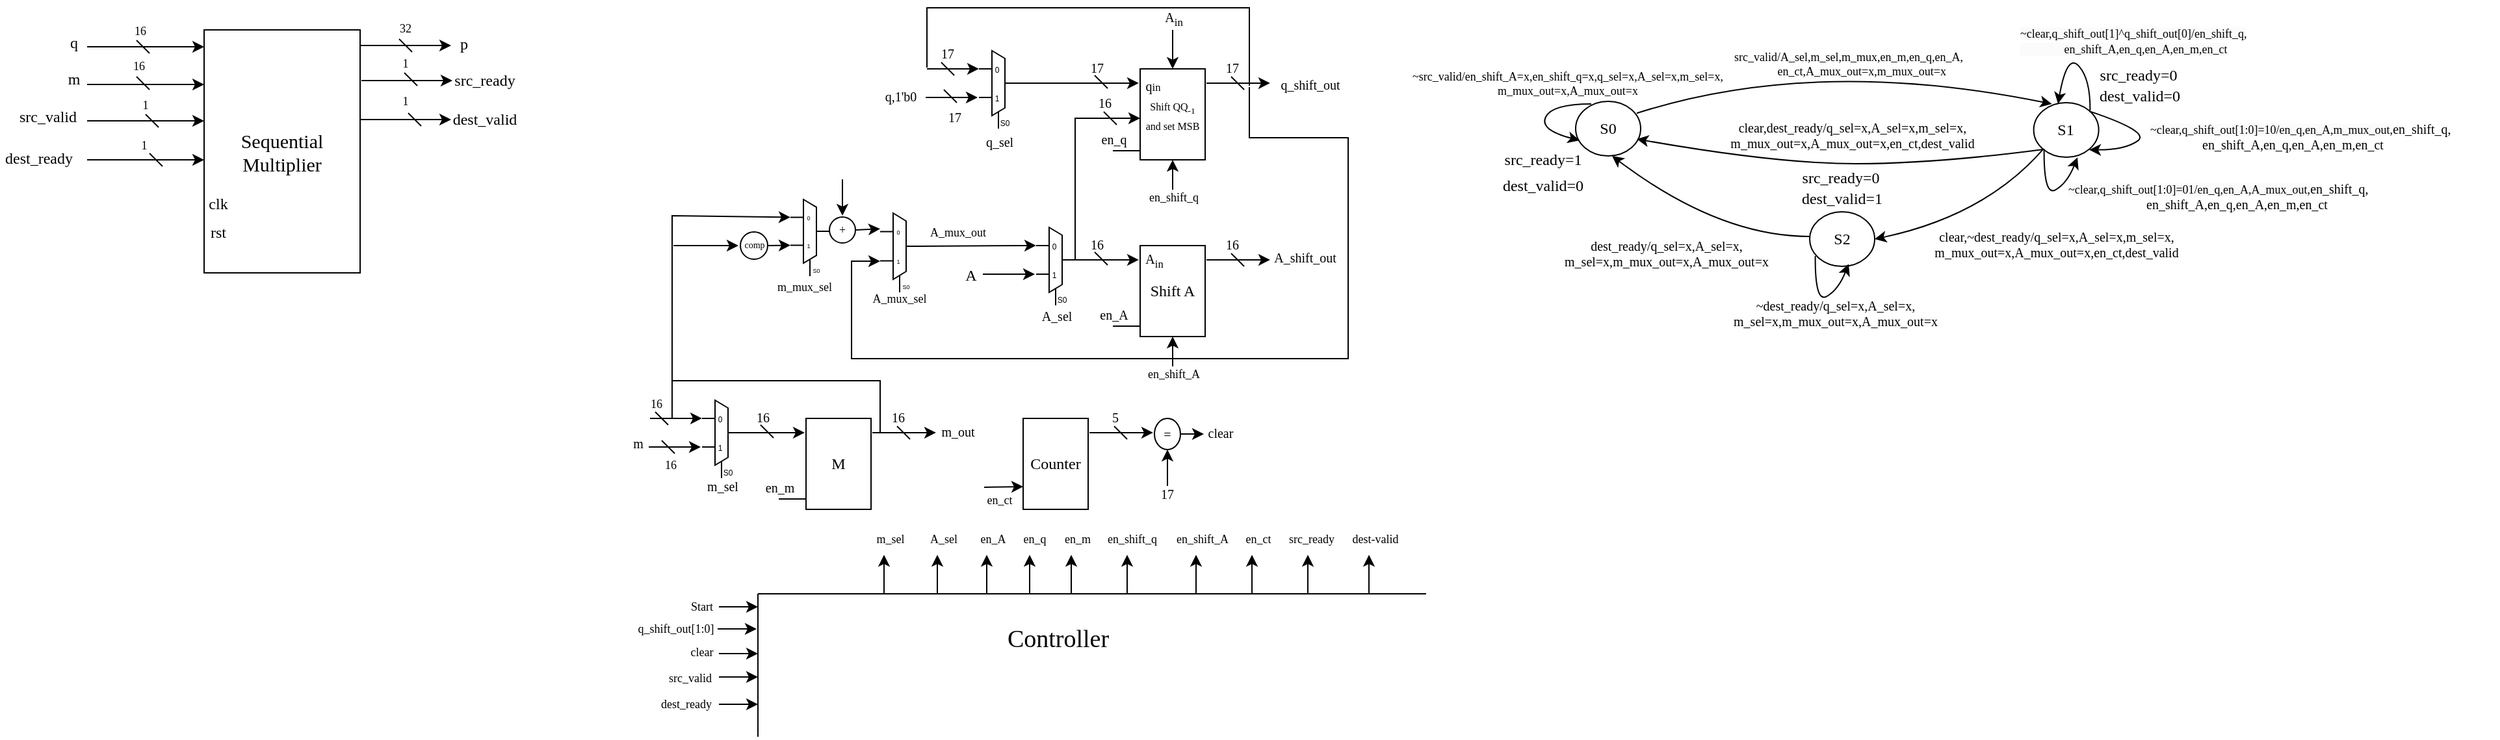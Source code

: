 <mxfile version="24.7.6">
  <diagram name="Page-1" id="SQ8MYEv4xP3c8ENyIp5a">
    <mxGraphModel dx="1730" dy="468" grid="1" gridSize="10" guides="1" tooltips="1" connect="1" arrows="1" fold="1" page="1" pageScale="1" pageWidth="850" pageHeight="1100" math="0" shadow="0">
      <root>
        <mxCell id="0" />
        <mxCell id="1" parent="0" />
        <mxCell id="ubY7LYZCqSwfbEKcv2Jp-1" value="&lt;font style=&quot;font-size: 8px;&quot;&gt;Shift QQ&lt;sub&gt;-1&lt;/sub&gt; and set MSB&lt;/font&gt;" style="rounded=0;whiteSpace=wrap;html=1;fontFamily=Times New Roman;" parent="1" vertex="1">
          <mxGeometry x="140" y="117" width="50" height="70" as="geometry" />
        </mxCell>
        <mxCell id="ubY7LYZCqSwfbEKcv2Jp-2" value="" style="endArrow=classic;html=1;rounded=0;entryX=-0.02;entryY=0.157;entryDx=0;entryDy=0;entryPerimeter=0;exitX=1;exitY=0.5;exitDx=0;exitDy=-5;exitPerimeter=0;fontFamily=Times New Roman;" parent="1" source="ubY7LYZCqSwfbEKcv2Jp-6" target="ubY7LYZCqSwfbEKcv2Jp-1" edge="1">
          <mxGeometry width="50" height="50" relative="1" as="geometry">
            <mxPoint x="90" y="128" as="sourcePoint" />
            <mxPoint x="450" y="297" as="targetPoint" />
          </mxGeometry>
        </mxCell>
        <mxCell id="ubY7LYZCqSwfbEKcv2Jp-3" value="" style="endArrow=none;html=1;rounded=0;fontFamily=Times New Roman;" parent="1" edge="1">
          <mxGeometry width="50" height="50" relative="1" as="geometry">
            <mxPoint x="115" y="132" as="sourcePoint" />
            <mxPoint x="105" y="122" as="targetPoint" />
          </mxGeometry>
        </mxCell>
        <mxCell id="ubY7LYZCqSwfbEKcv2Jp-4" value="" style="endArrow=classic;html=1;rounded=0;entryX=-0.02;entryY=0.157;entryDx=0;entryDy=0;entryPerimeter=0;fontFamily=Times New Roman;" parent="1" edge="1">
          <mxGeometry width="50" height="50" relative="1" as="geometry">
            <mxPoint x="191" y="128" as="sourcePoint" />
            <mxPoint x="240" y="127.99" as="targetPoint" />
          </mxGeometry>
        </mxCell>
        <mxCell id="ubY7LYZCqSwfbEKcv2Jp-5" value="" style="endArrow=none;html=1;rounded=0;fontFamily=Times New Roman;" parent="1" edge="1">
          <mxGeometry width="50" height="50" relative="1" as="geometry">
            <mxPoint x="220" y="133" as="sourcePoint" />
            <mxPoint x="210" y="123" as="targetPoint" />
          </mxGeometry>
        </mxCell>
        <mxCell id="ubY7LYZCqSwfbEKcv2Jp-6" value="" style="shadow=0;dashed=0;align=center;html=1;strokeWidth=1;shape=mxgraph.electrical.abstract.mux2;fontFamily=Times New Roman;" parent="1" vertex="1">
          <mxGeometry x="16" y="103" width="30" height="60" as="geometry" />
        </mxCell>
        <mxCell id="ubY7LYZCqSwfbEKcv2Jp-7" value="" style="endArrow=classic;html=1;rounded=0;entryX=0;entryY=0.183;entryDx=0;entryDy=3;entryPerimeter=0;fontFamily=Times New Roman;" parent="1" target="ubY7LYZCqSwfbEKcv2Jp-6" edge="1">
          <mxGeometry width="50" height="50" relative="1" as="geometry">
            <mxPoint x="-24" y="117" as="sourcePoint" />
            <mxPoint x="-24" y="113" as="targetPoint" />
          </mxGeometry>
        </mxCell>
        <mxCell id="ubY7LYZCqSwfbEKcv2Jp-8" value="" style="endArrow=classic;html=1;rounded=0;entryX=0;entryY=0.183;entryDx=0;entryDy=3;entryPerimeter=0;fontFamily=Times New Roman;" parent="1" edge="1">
          <mxGeometry width="50" height="50" relative="1" as="geometry">
            <mxPoint x="-25" y="139" as="sourcePoint" />
            <mxPoint x="15" y="139" as="targetPoint" />
          </mxGeometry>
        </mxCell>
        <mxCell id="ubY7LYZCqSwfbEKcv2Jp-9" value="q,1&#39;b0" style="text;html=1;strokeColor=none;fillColor=none;align=center;verticalAlign=middle;whiteSpace=wrap;rounded=0;fontFamily=Times New Roman;fontSize=10;" parent="1" vertex="1">
          <mxGeometry x="-74" y="123" width="60" height="30" as="geometry" />
        </mxCell>
        <mxCell id="ubY7LYZCqSwfbEKcv2Jp-10" value="q_sel" style="text;html=1;strokeColor=none;fillColor=none;align=center;verticalAlign=middle;whiteSpace=wrap;rounded=0;fontSize=10;fontFamily=Times New Roman;" parent="1" vertex="1">
          <mxGeometry x="2" y="158" width="60" height="30" as="geometry" />
        </mxCell>
        <mxCell id="ubY7LYZCqSwfbEKcv2Jp-11" value="" style="endArrow=none;html=1;rounded=0;entryX=0.02;entryY=0.886;entryDx=0;entryDy=0;entryPerimeter=0;fontFamily=Times New Roman;" parent="1" edge="1">
          <mxGeometry width="50" height="50" relative="1" as="geometry">
            <mxPoint x="119" y="180" as="sourcePoint" />
            <mxPoint x="140" y="180.02" as="targetPoint" />
          </mxGeometry>
        </mxCell>
        <mxCell id="ubY7LYZCqSwfbEKcv2Jp-12" value="en_q" style="text;html=1;strokeColor=none;fillColor=none;align=center;verticalAlign=middle;whiteSpace=wrap;rounded=0;fontSize=10;fontFamily=Times New Roman;" parent="1" vertex="1">
          <mxGeometry x="90" y="156" width="60" height="30" as="geometry" />
        </mxCell>
        <mxCell id="ubY7LYZCqSwfbEKcv2Jp-13" value="17" style="text;html=1;strokeColor=none;fillColor=none;align=center;verticalAlign=middle;whiteSpace=wrap;rounded=0;fontSize=10;fontFamily=Times New Roman;" parent="1" vertex="1">
          <mxGeometry x="77" y="101" width="60" height="30" as="geometry" />
        </mxCell>
        <mxCell id="ubY7LYZCqSwfbEKcv2Jp-14" value="17" style="text;html=1;strokeColor=none;fillColor=none;align=center;verticalAlign=middle;whiteSpace=wrap;rounded=0;fontSize=10;fontFamily=Times New Roman;" parent="1" vertex="1">
          <mxGeometry x="181" y="101" width="60" height="30" as="geometry" />
        </mxCell>
        <mxCell id="ubY7LYZCqSwfbEKcv2Jp-15" value="Shift A" style="rounded=0;whiteSpace=wrap;html=1;fontFamily=Times New Roman;" parent="1" vertex="1">
          <mxGeometry x="140" y="253" width="50" height="70" as="geometry" />
        </mxCell>
        <mxCell id="ubY7LYZCqSwfbEKcv2Jp-16" value="" style="endArrow=classic;html=1;rounded=0;entryX=-0.02;entryY=0.157;entryDx=0;entryDy=0;entryPerimeter=0;fontFamily=Times New Roman;" parent="1" target="ubY7LYZCqSwfbEKcv2Jp-15" edge="1">
          <mxGeometry width="50" height="50" relative="1" as="geometry">
            <mxPoint x="90" y="264" as="sourcePoint" />
            <mxPoint x="450" y="433" as="targetPoint" />
          </mxGeometry>
        </mxCell>
        <mxCell id="ubY7LYZCqSwfbEKcv2Jp-17" value="" style="endArrow=none;html=1;rounded=0;fontFamily=Times New Roman;" parent="1" edge="1">
          <mxGeometry width="50" height="50" relative="1" as="geometry">
            <mxPoint x="115" y="268" as="sourcePoint" />
            <mxPoint x="105" y="258" as="targetPoint" />
          </mxGeometry>
        </mxCell>
        <mxCell id="ubY7LYZCqSwfbEKcv2Jp-18" value="" style="endArrow=classic;html=1;rounded=0;entryX=-0.02;entryY=0.157;entryDx=0;entryDy=0;entryPerimeter=0;fontFamily=Times New Roman;" parent="1" edge="1">
          <mxGeometry width="50" height="50" relative="1" as="geometry">
            <mxPoint x="191" y="264" as="sourcePoint" />
            <mxPoint x="240" y="263.99" as="targetPoint" />
          </mxGeometry>
        </mxCell>
        <mxCell id="ubY7LYZCqSwfbEKcv2Jp-19" value="" style="endArrow=none;html=1;rounded=0;fontFamily=Times New Roman;" parent="1" edge="1">
          <mxGeometry width="50" height="50" relative="1" as="geometry">
            <mxPoint x="220" y="269" as="sourcePoint" />
            <mxPoint x="210" y="259" as="targetPoint" />
          </mxGeometry>
        </mxCell>
        <mxCell id="ubY7LYZCqSwfbEKcv2Jp-20" value="" style="shadow=0;dashed=0;align=center;html=1;strokeWidth=1;shape=mxgraph.electrical.abstract.mux2;fontFamily=Times New Roman;" parent="1" vertex="1">
          <mxGeometry x="60" y="239" width="30" height="60" as="geometry" />
        </mxCell>
        <mxCell id="ubY7LYZCqSwfbEKcv2Jp-21" value="" style="endArrow=classic;html=1;rounded=0;entryX=0;entryY=0.183;entryDx=0;entryDy=3;entryPerimeter=0;fontFamily=Times New Roman;" parent="1" edge="1">
          <mxGeometry width="50" height="50" relative="1" as="geometry">
            <mxPoint x="19" y="275" as="sourcePoint" />
            <mxPoint x="59" y="275" as="targetPoint" />
          </mxGeometry>
        </mxCell>
        <mxCell id="ubY7LYZCqSwfbEKcv2Jp-22" value="&lt;font style=&quot;font-size: 9px;&quot;&gt;A_mux_out&lt;/font&gt;" style="text;html=1;strokeColor=none;fillColor=none;align=center;verticalAlign=middle;whiteSpace=wrap;rounded=0;fontSize=9;fontFamily=Times New Roman;" parent="1" vertex="1">
          <mxGeometry x="-30" y="228" width="60" height="30" as="geometry" />
        </mxCell>
        <mxCell id="ubY7LYZCqSwfbEKcv2Jp-23" value="A" style="text;html=1;strokeColor=none;fillColor=none;align=center;verticalAlign=middle;whiteSpace=wrap;rounded=0;fontFamily=Times New Roman;" parent="1" vertex="1">
          <mxGeometry x="-20" y="261" width="60" height="30" as="geometry" />
        </mxCell>
        <mxCell id="ubY7LYZCqSwfbEKcv2Jp-24" value="A_sel" style="text;html=1;strokeColor=none;fillColor=none;align=center;verticalAlign=middle;whiteSpace=wrap;rounded=0;fontSize=10;fontFamily=Times New Roman;" parent="1" vertex="1">
          <mxGeometry x="46" y="292" width="60" height="30" as="geometry" />
        </mxCell>
        <mxCell id="ubY7LYZCqSwfbEKcv2Jp-25" value="" style="endArrow=none;html=1;rounded=0;entryX=0.02;entryY=0.886;entryDx=0;entryDy=0;entryPerimeter=0;fontFamily=Times New Roman;" parent="1" edge="1">
          <mxGeometry width="50" height="50" relative="1" as="geometry">
            <mxPoint x="119" y="315" as="sourcePoint" />
            <mxPoint x="140" y="315.02" as="targetPoint" />
          </mxGeometry>
        </mxCell>
        <mxCell id="ubY7LYZCqSwfbEKcv2Jp-26" value="en_A" style="text;html=1;strokeColor=none;fillColor=none;align=center;verticalAlign=middle;whiteSpace=wrap;rounded=0;fontSize=10;fontFamily=Times New Roman;" parent="1" vertex="1">
          <mxGeometry x="90" y="291" width="60" height="30" as="geometry" />
        </mxCell>
        <mxCell id="ubY7LYZCqSwfbEKcv2Jp-27" value="16" style="text;html=1;strokeColor=none;fillColor=none;align=center;verticalAlign=middle;whiteSpace=wrap;rounded=0;fontSize=10;fontFamily=Times New Roman;" parent="1" vertex="1">
          <mxGeometry x="77" y="237" width="60" height="30" as="geometry" />
        </mxCell>
        <mxCell id="ubY7LYZCqSwfbEKcv2Jp-28" value="16" style="text;html=1;strokeColor=none;fillColor=none;align=center;verticalAlign=middle;whiteSpace=wrap;rounded=0;fontSize=10;fontFamily=Times New Roman;" parent="1" vertex="1">
          <mxGeometry x="181" y="237" width="60" height="30" as="geometry" />
        </mxCell>
        <mxCell id="ubY7LYZCqSwfbEKcv2Jp-29" value="M" style="rounded=0;whiteSpace=wrap;html=1;fontFamily=Times New Roman;" parent="1" vertex="1">
          <mxGeometry x="-117" y="386" width="50" height="70" as="geometry" />
        </mxCell>
        <mxCell id="ubY7LYZCqSwfbEKcv2Jp-30" value="" style="endArrow=classic;html=1;rounded=0;entryX=-0.02;entryY=0.157;entryDx=0;entryDy=0;entryPerimeter=0;fontFamily=Times New Roman;" parent="1" target="ubY7LYZCqSwfbEKcv2Jp-29" edge="1">
          <mxGeometry width="50" height="50" relative="1" as="geometry">
            <mxPoint x="-167" y="397" as="sourcePoint" />
            <mxPoint x="193" y="566" as="targetPoint" />
          </mxGeometry>
        </mxCell>
        <mxCell id="ubY7LYZCqSwfbEKcv2Jp-31" value="" style="endArrow=none;html=1;rounded=0;fontFamily=Times New Roman;" parent="1" edge="1">
          <mxGeometry width="50" height="50" relative="1" as="geometry">
            <mxPoint x="-142" y="401" as="sourcePoint" />
            <mxPoint x="-152" y="391" as="targetPoint" />
          </mxGeometry>
        </mxCell>
        <mxCell id="ubY7LYZCqSwfbEKcv2Jp-32" value="" style="endArrow=classic;html=1;rounded=0;entryX=-0.02;entryY=0.157;entryDx=0;entryDy=0;entryPerimeter=0;fontFamily=Times New Roman;" parent="1" edge="1">
          <mxGeometry width="50" height="50" relative="1" as="geometry">
            <mxPoint x="-66" y="397" as="sourcePoint" />
            <mxPoint x="-17" y="396.99" as="targetPoint" />
          </mxGeometry>
        </mxCell>
        <mxCell id="ubY7LYZCqSwfbEKcv2Jp-33" value="" style="endArrow=none;html=1;rounded=0;fontFamily=Times New Roman;" parent="1" edge="1">
          <mxGeometry width="50" height="50" relative="1" as="geometry">
            <mxPoint x="-37" y="402" as="sourcePoint" />
            <mxPoint x="-47" y="392" as="targetPoint" />
          </mxGeometry>
        </mxCell>
        <mxCell id="ubY7LYZCqSwfbEKcv2Jp-34" value="" style="endArrow=none;html=1;rounded=0;entryX=0.02;entryY=0.886;entryDx=0;entryDy=0;entryPerimeter=0;fontFamily=Times New Roman;" parent="1" edge="1">
          <mxGeometry width="50" height="50" relative="1" as="geometry">
            <mxPoint x="-138" y="448" as="sourcePoint" />
            <mxPoint x="-117" y="448.02" as="targetPoint" />
          </mxGeometry>
        </mxCell>
        <mxCell id="ubY7LYZCqSwfbEKcv2Jp-35" value="en_m" style="text;html=1;strokeColor=none;fillColor=none;align=center;verticalAlign=middle;whiteSpace=wrap;rounded=0;fontSize=10;fontFamily=Times New Roman;" parent="1" vertex="1">
          <mxGeometry x="-167" y="424" width="60" height="30" as="geometry" />
        </mxCell>
        <mxCell id="ubY7LYZCqSwfbEKcv2Jp-36" value="16" style="text;html=1;strokeColor=none;fillColor=none;align=center;verticalAlign=middle;whiteSpace=wrap;rounded=0;fontSize=10;fontFamily=Times New Roman;" parent="1" vertex="1">
          <mxGeometry x="-180" y="370" width="60" height="30" as="geometry" />
        </mxCell>
        <mxCell id="ubY7LYZCqSwfbEKcv2Jp-37" value="16" style="text;html=1;strokeColor=none;fillColor=none;align=center;verticalAlign=middle;whiteSpace=wrap;rounded=0;fontSize=10;fontFamily=Times New Roman;" parent="1" vertex="1">
          <mxGeometry x="-76" y="370" width="60" height="30" as="geometry" />
        </mxCell>
        <mxCell id="ubY7LYZCqSwfbEKcv2Jp-38" value="Counter" style="rounded=0;whiteSpace=wrap;html=1;fontFamily=Times New Roman;" parent="1" vertex="1">
          <mxGeometry x="50" y="386" width="50" height="70" as="geometry" />
        </mxCell>
        <mxCell id="ubY7LYZCqSwfbEKcv2Jp-39" value="" style="endArrow=classic;html=1;rounded=0;entryX=-0.02;entryY=0.157;entryDx=0;entryDy=0;entryPerimeter=0;fontFamily=Times New Roman;" parent="1" edge="1">
          <mxGeometry width="50" height="50" relative="1" as="geometry">
            <mxPoint x="101" y="397" as="sourcePoint" />
            <mxPoint x="150" y="396.99" as="targetPoint" />
          </mxGeometry>
        </mxCell>
        <mxCell id="ubY7LYZCqSwfbEKcv2Jp-40" value="" style="endArrow=none;html=1;rounded=0;fontFamily=Times New Roman;" parent="1" edge="1">
          <mxGeometry width="50" height="50" relative="1" as="geometry">
            <mxPoint x="130" y="402" as="sourcePoint" />
            <mxPoint x="120" y="392" as="targetPoint" />
          </mxGeometry>
        </mxCell>
        <mxCell id="ubY7LYZCqSwfbEKcv2Jp-41" value="5" style="text;html=1;strokeColor=none;fillColor=none;align=center;verticalAlign=middle;whiteSpace=wrap;rounded=0;fontSize=10;fontFamily=Times New Roman;" parent="1" vertex="1">
          <mxGeometry x="91" y="370" width="60" height="30" as="geometry" />
        </mxCell>
        <mxCell id="ubY7LYZCqSwfbEKcv2Jp-42" value="=" style="ellipse;whiteSpace=wrap;html=1;fontSize=10;fontFamily=Times New Roman;" parent="1" vertex="1">
          <mxGeometry x="151" y="386" width="20" height="24" as="geometry" />
        </mxCell>
        <mxCell id="ubY7LYZCqSwfbEKcv2Jp-43" value="" style="endArrow=classic;html=1;rounded=0;fontSize=10;entryX=0.5;entryY=1;entryDx=0;entryDy=0;fontFamily=Times New Roman;" parent="1" edge="1">
          <mxGeometry width="50" height="50" relative="1" as="geometry">
            <mxPoint x="161" y="438" as="sourcePoint" />
            <mxPoint x="161" y="410" as="targetPoint" />
          </mxGeometry>
        </mxCell>
        <mxCell id="ubY7LYZCqSwfbEKcv2Jp-44" value="17" style="text;html=1;strokeColor=none;fillColor=none;align=center;verticalAlign=middle;whiteSpace=wrap;rounded=0;fontSize=10;fontFamily=Times New Roman;" parent="1" vertex="1">
          <mxGeometry x="131" y="429" width="60" height="30" as="geometry" />
        </mxCell>
        <mxCell id="ubY7LYZCqSwfbEKcv2Jp-45" value="" style="endArrow=classic;html=1;rounded=0;fontSize=10;exitX=1;exitY=0.5;exitDx=0;exitDy=0;fontFamily=Times New Roman;" parent="1" source="ubY7LYZCqSwfbEKcv2Jp-42" edge="1">
          <mxGeometry width="50" height="50" relative="1" as="geometry">
            <mxPoint x="170" y="358" as="sourcePoint" />
            <mxPoint x="189" y="398" as="targetPoint" />
          </mxGeometry>
        </mxCell>
        <mxCell id="ubY7LYZCqSwfbEKcv2Jp-46" value="clear" style="text;html=1;strokeColor=none;fillColor=none;align=center;verticalAlign=middle;whiteSpace=wrap;rounded=0;fontSize=10;fontFamily=Times New Roman;" parent="1" vertex="1">
          <mxGeometry x="172" y="382" width="60" height="30" as="geometry" />
        </mxCell>
        <mxCell id="ubY7LYZCqSwfbEKcv2Jp-47" value="q_shift_out" style="text;html=1;strokeColor=none;fillColor=none;align=center;verticalAlign=middle;whiteSpace=wrap;rounded=0;fontSize=10;fontFamily=Times New Roman;" parent="1" vertex="1">
          <mxGeometry x="241" y="114" width="60" height="30" as="geometry" />
        </mxCell>
        <mxCell id="ubY7LYZCqSwfbEKcv2Jp-48" value="A_shift_out" style="text;html=1;strokeColor=none;fillColor=none;align=center;verticalAlign=middle;whiteSpace=wrap;rounded=0;fontSize=10;fontFamily=Times New Roman;" parent="1" vertex="1">
          <mxGeometry x="237" y="247" width="60" height="30" as="geometry" />
        </mxCell>
        <mxCell id="ubY7LYZCqSwfbEKcv2Jp-49" value="m_out" style="text;html=1;strokeColor=none;fillColor=none;align=center;verticalAlign=middle;whiteSpace=wrap;rounded=0;fontSize=10;fontFamily=Times New Roman;" parent="1" vertex="1">
          <mxGeometry x="-30" y="381" width="60" height="30" as="geometry" />
        </mxCell>
        <mxCell id="ubY7LYZCqSwfbEKcv2Jp-50" value="" style="endArrow=classic;html=1;rounded=0;fontSize=10;entryX=0.5;entryY=0;entryDx=0;entryDy=0;fontFamily=Times New Roman;" parent="1" target="ubY7LYZCqSwfbEKcv2Jp-1" edge="1">
          <mxGeometry width="50" height="50" relative="1" as="geometry">
            <mxPoint x="165" y="87" as="sourcePoint" />
            <mxPoint x="320" y="317" as="targetPoint" />
          </mxGeometry>
        </mxCell>
        <mxCell id="ubY7LYZCqSwfbEKcv2Jp-51" value="A&lt;sub&gt;in&lt;/sub&gt;" style="text;html=1;strokeColor=none;fillColor=none;align=center;verticalAlign=middle;whiteSpace=wrap;rounded=0;fontSize=10;fontFamily=Times New Roman;" parent="1" vertex="1">
          <mxGeometry x="136" y="64" width="60" height="30" as="geometry" />
        </mxCell>
        <mxCell id="ubY7LYZCqSwfbEKcv2Jp-52" value="A&lt;sub&gt;in&lt;/sub&gt;" style="text;html=1;strokeColor=none;fillColor=none;align=center;verticalAlign=middle;whiteSpace=wrap;rounded=0;fontSize=10;fontFamily=Times New Roman;" parent="1" vertex="1">
          <mxGeometry x="121" y="250" width="60" height="30" as="geometry" />
        </mxCell>
        <mxCell id="ubY7LYZCqSwfbEKcv2Jp-53" value="&lt;sub&gt;&lt;span style=&quot;font-size: 10px;&quot;&gt;q&lt;/span&gt;in&lt;/sub&gt;" style="text;html=1;strokeColor=none;fillColor=none;align=center;verticalAlign=middle;whiteSpace=wrap;rounded=0;fontSize=10;fontFamily=Times New Roman;" parent="1" vertex="1">
          <mxGeometry x="120" y="114" width="60" height="30" as="geometry" />
        </mxCell>
        <mxCell id="ubY7LYZCqSwfbEKcv2Jp-54" value="" style="shadow=0;dashed=0;align=center;html=1;strokeWidth=1;shape=mxgraph.electrical.abstract.mux2;fontSize=9;fontFamily=Times New Roman;" parent="1" vertex="1">
          <mxGeometry x="-129" y="217.5" width="30" height="59" as="geometry" />
        </mxCell>
        <mxCell id="ubY7LYZCqSwfbEKcv2Jp-55" value="+" style="ellipse;whiteSpace=wrap;html=1;fontSize=9;fontFamily=Times New Roman;" parent="1" vertex="1">
          <mxGeometry x="-99" y="231" width="20" height="20" as="geometry" />
        </mxCell>
        <mxCell id="ubY7LYZCqSwfbEKcv2Jp-56" value="" style="endArrow=classic;html=1;rounded=0;fontSize=9;entryX=0.5;entryY=0;entryDx=0;entryDy=0;fontFamily=Times New Roman;" parent="1" edge="1">
          <mxGeometry width="50" height="50" relative="1" as="geometry">
            <mxPoint x="-89" y="202" as="sourcePoint" />
            <mxPoint x="-89" y="230" as="targetPoint" />
          </mxGeometry>
        </mxCell>
        <mxCell id="ubY7LYZCqSwfbEKcv2Jp-57" value="" style="shadow=0;dashed=0;align=center;html=1;strokeWidth=1;shape=mxgraph.electrical.abstract.mux2;fontSize=9;fontFamily=Times New Roman;" parent="1" vertex="1">
          <mxGeometry x="-60" y="228" width="30" height="61" as="geometry" />
        </mxCell>
        <mxCell id="ubY7LYZCqSwfbEKcv2Jp-58" value="" style="endArrow=classic;html=1;rounded=0;fontSize=9;exitX=1;exitY=0.5;exitDx=0;exitDy=0;entryX=0;entryY=0.15;entryDx=0;entryDy=3;entryPerimeter=0;fontFamily=Times New Roman;" parent="1" source="ubY7LYZCqSwfbEKcv2Jp-55" target="ubY7LYZCqSwfbEKcv2Jp-57" edge="1">
          <mxGeometry width="50" height="50" relative="1" as="geometry">
            <mxPoint x="51" y="393" as="sourcePoint" />
            <mxPoint x="101" y="343" as="targetPoint" />
          </mxGeometry>
        </mxCell>
        <mxCell id="ubY7LYZCqSwfbEKcv2Jp-59" value="" style="endArrow=classic;html=1;rounded=0;fontSize=9;exitX=1;exitY=0.5;exitDx=0;exitDy=-5;exitPerimeter=0;entryX=0;entryY=0.183;entryDx=0;entryDy=3;entryPerimeter=0;fontFamily=Times New Roman;" parent="1" target="ubY7LYZCqSwfbEKcv2Jp-20" edge="1">
          <mxGeometry width="50" height="50" relative="1" as="geometry">
            <mxPoint x="-30" y="253.5" as="sourcePoint" />
            <mxPoint x="21" y="253" as="targetPoint" />
          </mxGeometry>
        </mxCell>
        <mxCell id="ubY7LYZCqSwfbEKcv2Jp-60" value="m_mux_sel" style="text;html=1;strokeColor=none;fillColor=none;align=center;verticalAlign=middle;whiteSpace=wrap;rounded=0;fontSize=9;fontFamily=Times New Roman;" parent="1" vertex="1">
          <mxGeometry x="-148" y="270" width="60" height="30" as="geometry" />
        </mxCell>
        <mxCell id="ubY7LYZCqSwfbEKcv2Jp-61" value="A_mux_sel" style="text;html=1;strokeColor=none;fillColor=none;align=center;verticalAlign=middle;whiteSpace=wrap;rounded=0;fontSize=9;fontFamily=Times New Roman;" parent="1" vertex="1">
          <mxGeometry x="-75" y="279" width="60" height="30" as="geometry" />
        </mxCell>
        <mxCell id="ubY7LYZCqSwfbEKcv2Jp-62" value="" style="shadow=0;dashed=0;align=center;html=1;strokeWidth=1;shape=mxgraph.electrical.abstract.mux2;fontFamily=Times New Roman;" parent="1" vertex="1">
          <mxGeometry x="-197" y="372" width="30" height="60" as="geometry" />
        </mxCell>
        <mxCell id="ubY7LYZCqSwfbEKcv2Jp-63" value="" style="endArrow=classic;html=1;rounded=0;entryX=0;entryY=0.183;entryDx=0;entryDy=3;entryPerimeter=0;fontFamily=Times New Roman;" parent="1" target="ubY7LYZCqSwfbEKcv2Jp-62" edge="1">
          <mxGeometry width="50" height="50" relative="1" as="geometry">
            <mxPoint x="-237" y="386" as="sourcePoint" />
            <mxPoint x="-237" y="382" as="targetPoint" />
          </mxGeometry>
        </mxCell>
        <mxCell id="ubY7LYZCqSwfbEKcv2Jp-64" value="" style="endArrow=classic;html=1;rounded=0;entryX=0;entryY=0.183;entryDx=0;entryDy=3;entryPerimeter=0;fontFamily=Times New Roman;" parent="1" edge="1">
          <mxGeometry width="50" height="50" relative="1" as="geometry">
            <mxPoint x="-238" y="408" as="sourcePoint" />
            <mxPoint x="-198" y="408" as="targetPoint" />
          </mxGeometry>
        </mxCell>
        <mxCell id="ubY7LYZCqSwfbEKcv2Jp-65" value="m" style="text;html=1;strokeColor=none;fillColor=none;align=center;verticalAlign=middle;whiteSpace=wrap;rounded=0;fontFamily=Times New Roman;fontSize=10;" parent="1" vertex="1">
          <mxGeometry x="-276" y="390" width="60" height="30" as="geometry" />
        </mxCell>
        <mxCell id="ubY7LYZCqSwfbEKcv2Jp-66" value="m_sel" style="text;html=1;strokeColor=none;fillColor=none;align=center;verticalAlign=middle;whiteSpace=wrap;rounded=0;fontSize=10;fontFamily=Times New Roman;" parent="1" vertex="1">
          <mxGeometry x="-211" y="423" width="60" height="30" as="geometry" />
        </mxCell>
        <mxCell id="ubY7LYZCqSwfbEKcv2Jp-67" value="" style="endArrow=none;html=1;rounded=0;fontFamily=Times New Roman;" parent="1" edge="1">
          <mxGeometry width="50" height="50" relative="1" as="geometry">
            <mxPoint x="-3" y="122" as="sourcePoint" />
            <mxPoint x="-13" y="112" as="targetPoint" />
          </mxGeometry>
        </mxCell>
        <mxCell id="ubY7LYZCqSwfbEKcv2Jp-68" value="" style="endArrow=none;html=1;rounded=0;fontFamily=Times New Roman;" parent="1" edge="1">
          <mxGeometry width="50" height="50" relative="1" as="geometry">
            <mxPoint x="-1" y="143" as="sourcePoint" />
            <mxPoint x="-11" y="133" as="targetPoint" />
          </mxGeometry>
        </mxCell>
        <mxCell id="ubY7LYZCqSwfbEKcv2Jp-69" value="17" style="text;html=1;strokeColor=none;fillColor=none;align=center;verticalAlign=middle;whiteSpace=wrap;rounded=0;fontSize=10;fontFamily=Times New Roman;" parent="1" vertex="1">
          <mxGeometry x="-38" y="90" width="60" height="30" as="geometry" />
        </mxCell>
        <mxCell id="ubY7LYZCqSwfbEKcv2Jp-70" value="17" style="text;html=1;strokeColor=none;fillColor=none;align=center;verticalAlign=middle;whiteSpace=wrap;rounded=0;fontSize=10;fontFamily=Times New Roman;" parent="1" vertex="1">
          <mxGeometry x="-34" y="140" width="63" height="27" as="geometry" />
        </mxCell>
        <mxCell id="ubY7LYZCqSwfbEKcv2Jp-71" value="" style="endArrow=classic;html=1;rounded=0;fontFamily=Times New Roman;fontSize=10;entryX=0.75;entryY=0;entryDx=0;entryDy=0;" parent="1" edge="1">
          <mxGeometry width="50" height="50" relative="1" as="geometry">
            <mxPoint x="100" y="155" as="sourcePoint" />
            <mxPoint x="140" y="155" as="targetPoint" />
          </mxGeometry>
        </mxCell>
        <mxCell id="ubY7LYZCqSwfbEKcv2Jp-72" value="" style="endArrow=none;html=1;rounded=0;fontFamily=Times New Roman;" parent="1" edge="1">
          <mxGeometry width="50" height="50" relative="1" as="geometry">
            <mxPoint x="122" y="160" as="sourcePoint" />
            <mxPoint x="112" y="150" as="targetPoint" />
          </mxGeometry>
        </mxCell>
        <mxCell id="ubY7LYZCqSwfbEKcv2Jp-73" value="" style="endArrow=none;html=1;rounded=0;fontFamily=Times New Roman;fontSize=10;exitX=0.25;exitY=0;exitDx=0;exitDy=0;entryX=1;entryY=0.5;entryDx=0;entryDy=-5;entryPerimeter=0;" parent="1" target="ubY7LYZCqSwfbEKcv2Jp-20" edge="1">
          <mxGeometry width="50" height="50" relative="1" as="geometry">
            <mxPoint x="105" y="155" as="sourcePoint" />
            <mxPoint x="90" y="260" as="targetPoint" />
            <Array as="points">
              <mxPoint x="90" y="155" />
            </Array>
          </mxGeometry>
        </mxCell>
        <mxCell id="ubY7LYZCqSwfbEKcv2Jp-74" value="16" style="text;html=1;strokeColor=none;fillColor=none;align=center;verticalAlign=middle;whiteSpace=wrap;rounded=0;fontSize=10;fontFamily=Times New Roman;" parent="1" vertex="1">
          <mxGeometry x="83" y="128" width="60" height="30" as="geometry" />
        </mxCell>
        <mxCell id="ubY7LYZCqSwfbEKcv2Jp-75" value="" style="endArrow=none;html=1;rounded=0;fontFamily=Times New Roman;" parent="1" edge="1">
          <mxGeometry width="50" height="50" relative="1" as="geometry">
            <mxPoint x="224" y="130" as="sourcePoint" />
            <mxPoint x="-24" y="116" as="targetPoint" />
            <Array as="points">
              <mxPoint x="224" y="70" />
              <mxPoint x="-24" y="70" />
            </Array>
          </mxGeometry>
        </mxCell>
        <mxCell id="ubY7LYZCqSwfbEKcv2Jp-76" value="&lt;font style=&quot;font-size: 7px;&quot;&gt;comp&lt;/font&gt;" style="ellipse;whiteSpace=wrap;html=1;aspect=fixed;fontSize=7;fontFamily=Times New Roman;" parent="1" vertex="1">
          <mxGeometry x="-167.5" y="242.5" width="21" height="21" as="geometry" />
        </mxCell>
        <mxCell id="ubY7LYZCqSwfbEKcv2Jp-77" value="" style="endArrow=classic;html=1;rounded=0;fontFamily=Times New Roman;fontSize=7;exitX=1;exitY=0.5;exitDx=0;exitDy=0;entryX=0;entryY=0.547;entryDx=0;entryDy=3;entryPerimeter=0;" parent="1" source="ubY7LYZCqSwfbEKcv2Jp-76" target="ubY7LYZCqSwfbEKcv2Jp-54" edge="1">
          <mxGeometry width="50" height="50" relative="1" as="geometry">
            <mxPoint x="60" y="290" as="sourcePoint" />
            <mxPoint x="110" y="240" as="targetPoint" />
          </mxGeometry>
        </mxCell>
        <mxCell id="ubY7LYZCqSwfbEKcv2Jp-78" value="" style="endArrow=classic;html=1;rounded=0;fontFamily=Times New Roman;fontSize=7;exitX=0.933;exitY=0;exitDx=0;exitDy=0;exitPerimeter=0;entryX=0;entryY=0.182;entryDx=0;entryDy=3;entryPerimeter=0;" parent="1" target="ubY7LYZCqSwfbEKcv2Jp-54" edge="1">
          <mxGeometry width="50" height="50" relative="1" as="geometry">
            <mxPoint x="-220.02" y="386" as="sourcePoint" />
            <mxPoint x="-220" y="216" as="targetPoint" />
            <Array as="points">
              <mxPoint x="-220" y="230" />
            </Array>
          </mxGeometry>
        </mxCell>
        <mxCell id="ubY7LYZCqSwfbEKcv2Jp-79" value="" style="endArrow=classic;html=1;rounded=0;fontFamily=Times New Roman;fontSize=7;" parent="1" edge="1">
          <mxGeometry width="50" height="50" relative="1" as="geometry">
            <mxPoint x="-219" y="253" as="sourcePoint" />
            <mxPoint x="-169" y="253" as="targetPoint" />
          </mxGeometry>
        </mxCell>
        <mxCell id="ubY7LYZCqSwfbEKcv2Jp-80" value="" style="endArrow=none;html=1;rounded=0;fontFamily=Times New Roman;" parent="1" edge="1">
          <mxGeometry width="50" height="50" relative="1" as="geometry">
            <mxPoint x="-223" y="391" as="sourcePoint" />
            <mxPoint x="-233" y="381" as="targetPoint" />
          </mxGeometry>
        </mxCell>
        <mxCell id="ubY7LYZCqSwfbEKcv2Jp-81" value="" style="endArrow=none;html=1;rounded=0;fontFamily=Times New Roman;" parent="1" edge="1">
          <mxGeometry width="50" height="50" relative="1" as="geometry">
            <mxPoint x="-218" y="413" as="sourcePoint" />
            <mxPoint x="-228" y="403" as="targetPoint" />
          </mxGeometry>
        </mxCell>
        <mxCell id="ubY7LYZCqSwfbEKcv2Jp-82" value="&lt;font style=&quot;font-size: 9px;&quot;&gt;16&lt;/font&gt;" style="text;html=1;strokeColor=none;fillColor=none;align=center;verticalAlign=middle;whiteSpace=wrap;rounded=0;fontSize=7;fontFamily=Times New Roman;" parent="1" vertex="1">
          <mxGeometry x="-262" y="360" width="60" height="30" as="geometry" />
        </mxCell>
        <mxCell id="ubY7LYZCqSwfbEKcv2Jp-83" value="&lt;font style=&quot;font-size: 9px;&quot;&gt;16&lt;/font&gt;" style="text;html=1;strokeColor=none;fillColor=none;align=center;verticalAlign=middle;whiteSpace=wrap;rounded=0;fontSize=7;fontFamily=Times New Roman;" parent="1" vertex="1">
          <mxGeometry x="-251" y="407" width="60" height="30" as="geometry" />
        </mxCell>
        <mxCell id="ubY7LYZCqSwfbEKcv2Jp-84" value="" style="endArrow=classic;html=1;rounded=0;fontFamily=Times New Roman;fontSize=9;exitX=0.75;exitY=1;exitDx=0;exitDy=0;" parent="1" edge="1">
          <mxGeometry width="50" height="50" relative="1" as="geometry">
            <mxPoint x="224" y="131" as="sourcePoint" />
            <mxPoint x="-60" y="265" as="targetPoint" />
            <Array as="points">
              <mxPoint x="224" y="170" />
              <mxPoint x="300" y="170" />
              <mxPoint x="300" y="340" />
              <mxPoint x="148" y="340" />
              <mxPoint x="-82" y="340" />
              <mxPoint x="-82" y="265" />
            </Array>
          </mxGeometry>
        </mxCell>
        <mxCell id="ubY7LYZCqSwfbEKcv2Jp-85" value="" style="endArrow=none;html=1;rounded=0;fontFamily=Times New Roman;fontSize=9;" parent="1" edge="1">
          <mxGeometry width="50" height="50" relative="1" as="geometry">
            <mxPoint x="-220" y="357" as="sourcePoint" />
            <mxPoint x="-60" y="397" as="targetPoint" />
            <Array as="points">
              <mxPoint x="-60" y="357" />
            </Array>
          </mxGeometry>
        </mxCell>
        <mxCell id="ubY7LYZCqSwfbEKcv2Jp-86" value="" style="endArrow=classic;html=1;rounded=0;entryX=0;entryY=0.75;entryDx=0;entryDy=0;fontFamily=Times New Roman;" parent="1" target="ubY7LYZCqSwfbEKcv2Jp-38" edge="1">
          <mxGeometry width="50" height="50" relative="1" as="geometry">
            <mxPoint x="20" y="439" as="sourcePoint" />
            <mxPoint x="190" y="320" as="targetPoint" />
          </mxGeometry>
        </mxCell>
        <mxCell id="ubY7LYZCqSwfbEKcv2Jp-87" value="en_ct" style="text;html=1;strokeColor=none;fillColor=none;align=center;verticalAlign=middle;whiteSpace=wrap;rounded=0;fontFamily=Times New Roman;fontSize=9;" parent="1" vertex="1">
          <mxGeometry x="2" y="434" width="60" height="30" as="geometry" />
        </mxCell>
        <mxCell id="ubY7LYZCqSwfbEKcv2Jp-88" value="" style="endArrow=classic;html=1;rounded=0;fontFamily=Times New Roman;fontSize=9;entryX=0.5;entryY=1;entryDx=0;entryDy=0;" parent="1" target="ubY7LYZCqSwfbEKcv2Jp-1" edge="1">
          <mxGeometry width="50" height="50" relative="1" as="geometry">
            <mxPoint x="165" y="210" as="sourcePoint" />
            <mxPoint x="190" y="310" as="targetPoint" />
          </mxGeometry>
        </mxCell>
        <mxCell id="ubY7LYZCqSwfbEKcv2Jp-89" value="en_shift_q" style="text;html=1;strokeColor=none;fillColor=none;align=center;verticalAlign=middle;whiteSpace=wrap;rounded=0;fontSize=9;fontFamily=Times New Roman;" parent="1" vertex="1">
          <mxGeometry x="136" y="201" width="60" height="30" as="geometry" />
        </mxCell>
        <mxCell id="ubY7LYZCqSwfbEKcv2Jp-90" value="" style="endArrow=classic;html=1;rounded=0;fontFamily=Times New Roman;fontSize=9;entryX=0.5;entryY=1;entryDx=0;entryDy=0;" parent="1" edge="1">
          <mxGeometry width="50" height="50" relative="1" as="geometry">
            <mxPoint x="165" y="346" as="sourcePoint" />
            <mxPoint x="165" y="323" as="targetPoint" />
          </mxGeometry>
        </mxCell>
        <mxCell id="ubY7LYZCqSwfbEKcv2Jp-91" value="en_shift_A" style="text;html=1;strokeColor=none;fillColor=none;align=center;verticalAlign=middle;whiteSpace=wrap;rounded=0;fontSize=9;fontFamily=Times New Roman;" parent="1" vertex="1">
          <mxGeometry x="136" y="337" width="60" height="30" as="geometry" />
        </mxCell>
        <mxCell id="ubY7LYZCqSwfbEKcv2Jp-92" value="" style="endArrow=none;html=1;rounded=0;fontFamily=Times New Roman;fontSize=9;" parent="1" edge="1">
          <mxGeometry width="50" height="50" relative="1" as="geometry">
            <mxPoint x="-154" y="521" as="sourcePoint" />
            <mxPoint x="360" y="521" as="targetPoint" />
          </mxGeometry>
        </mxCell>
        <mxCell id="ubY7LYZCqSwfbEKcv2Jp-93" value="" style="endArrow=none;html=1;rounded=0;fontFamily=Times New Roman;fontSize=9;" parent="1" edge="1">
          <mxGeometry width="50" height="50" relative="1" as="geometry">
            <mxPoint x="-154" y="631" as="sourcePoint" />
            <mxPoint x="-154" y="521" as="targetPoint" />
          </mxGeometry>
        </mxCell>
        <mxCell id="ubY7LYZCqSwfbEKcv2Jp-94" value="" style="endArrow=classic;html=1;rounded=0;fontFamily=Times New Roman;fontSize=9;" parent="1" edge="1">
          <mxGeometry width="50" height="50" relative="1" as="geometry">
            <mxPoint x="-184" y="531" as="sourcePoint" />
            <mxPoint x="-154" y="531" as="targetPoint" />
          </mxGeometry>
        </mxCell>
        <mxCell id="ubY7LYZCqSwfbEKcv2Jp-95" value="" style="endArrow=classic;html=1;rounded=0;fontFamily=Times New Roman;fontSize=9;" parent="1" edge="1">
          <mxGeometry width="50" height="50" relative="1" as="geometry">
            <mxPoint x="-185" y="548" as="sourcePoint" />
            <mxPoint x="-155" y="548" as="targetPoint" />
          </mxGeometry>
        </mxCell>
        <mxCell id="ubY7LYZCqSwfbEKcv2Jp-96" value="Start" style="text;html=1;strokeColor=none;fillColor=none;align=center;verticalAlign=middle;whiteSpace=wrap;rounded=0;fontSize=9;fontFamily=Times New Roman;" parent="1" vertex="1">
          <mxGeometry x="-227" y="516" width="60" height="30" as="geometry" />
        </mxCell>
        <mxCell id="ubY7LYZCqSwfbEKcv2Jp-97" value="q_shift_out[1:0]" style="text;html=1;strokeColor=none;fillColor=none;align=center;verticalAlign=middle;whiteSpace=wrap;rounded=0;fontSize=9;fontFamily=Times New Roman;" parent="1" vertex="1">
          <mxGeometry x="-247" y="533" width="60" height="30" as="geometry" />
        </mxCell>
        <mxCell id="ubY7LYZCqSwfbEKcv2Jp-98" value="" style="endArrow=classic;html=1;rounded=0;fontFamily=Times New Roman;fontSize=9;" parent="1" edge="1">
          <mxGeometry width="50" height="50" relative="1" as="geometry">
            <mxPoint x="-57" y="521" as="sourcePoint" />
            <mxPoint x="-57" y="491" as="targetPoint" />
          </mxGeometry>
        </mxCell>
        <mxCell id="ubY7LYZCqSwfbEKcv2Jp-99" value="m_sel" style="text;html=1;strokeColor=none;fillColor=none;align=center;verticalAlign=middle;whiteSpace=wrap;rounded=0;fontSize=9;fontFamily=Times New Roman;" parent="1" vertex="1">
          <mxGeometry x="-82" y="464" width="60" height="30" as="geometry" />
        </mxCell>
        <mxCell id="ubY7LYZCqSwfbEKcv2Jp-100" value="" style="endArrow=classic;html=1;rounded=0;fontFamily=Times New Roman;fontSize=9;" parent="1" edge="1">
          <mxGeometry width="50" height="50" relative="1" as="geometry">
            <mxPoint x="-16" y="521" as="sourcePoint" />
            <mxPoint x="-16" y="491" as="targetPoint" />
          </mxGeometry>
        </mxCell>
        <mxCell id="ubY7LYZCqSwfbEKcv2Jp-101" value="A_sel" style="text;html=1;strokeColor=none;fillColor=none;align=center;verticalAlign=middle;whiteSpace=wrap;rounded=0;fontSize=9;fontFamily=Times New Roman;" parent="1" vertex="1">
          <mxGeometry x="-41" y="464" width="60" height="30" as="geometry" />
        </mxCell>
        <mxCell id="ubY7LYZCqSwfbEKcv2Jp-102" value="" style="endArrow=classic;html=1;rounded=0;fontFamily=Times New Roman;fontSize=9;" parent="1" edge="1">
          <mxGeometry width="50" height="50" relative="1" as="geometry">
            <mxPoint x="22" y="521" as="sourcePoint" />
            <mxPoint x="22" y="491" as="targetPoint" />
          </mxGeometry>
        </mxCell>
        <mxCell id="ubY7LYZCqSwfbEKcv2Jp-103" value="en_A" style="text;html=1;strokeColor=none;fillColor=none;align=center;verticalAlign=middle;whiteSpace=wrap;rounded=0;fontSize=9;fontFamily=Times New Roman;" parent="1" vertex="1">
          <mxGeometry x="-3" y="464" width="60" height="30" as="geometry" />
        </mxCell>
        <mxCell id="ubY7LYZCqSwfbEKcv2Jp-104" value="" style="endArrow=classic;html=1;rounded=0;fontFamily=Times New Roman;fontSize=9;" parent="1" edge="1">
          <mxGeometry width="50" height="50" relative="1" as="geometry">
            <mxPoint x="55" y="521" as="sourcePoint" />
            <mxPoint x="55" y="491" as="targetPoint" />
          </mxGeometry>
        </mxCell>
        <mxCell id="ubY7LYZCqSwfbEKcv2Jp-105" value="en_q" style="text;html=1;strokeColor=none;fillColor=none;align=center;verticalAlign=middle;whiteSpace=wrap;rounded=0;fontSize=9;fontFamily=Times New Roman;" parent="1" vertex="1">
          <mxGeometry x="29" y="464" width="60" height="30" as="geometry" />
        </mxCell>
        <mxCell id="ubY7LYZCqSwfbEKcv2Jp-110" value="" style="endArrow=classic;html=1;rounded=0;fontFamily=Times New Roman;fontSize=9;" parent="1" edge="1">
          <mxGeometry width="50" height="50" relative="1" as="geometry">
            <mxPoint x="-184" y="567" as="sourcePoint" />
            <mxPoint x="-154" y="567" as="targetPoint" />
          </mxGeometry>
        </mxCell>
        <mxCell id="ubY7LYZCqSwfbEKcv2Jp-111" value="clear" style="text;html=1;strokeColor=none;fillColor=none;align=center;verticalAlign=middle;whiteSpace=wrap;rounded=0;fontSize=9;fontFamily=Times New Roman;" parent="1" vertex="1">
          <mxGeometry x="-227" y="551" width="60" height="30" as="geometry" />
        </mxCell>
        <mxCell id="ubY7LYZCqSwfbEKcv2Jp-112" value="Controller" style="text;html=1;strokeColor=none;fillColor=none;align=center;verticalAlign=middle;whiteSpace=wrap;rounded=0;fontSize=19;fontFamily=Times New Roman;" parent="1" vertex="1">
          <mxGeometry x="47" y="541" width="60" height="30" as="geometry" />
        </mxCell>
        <mxCell id="ubY7LYZCqSwfbEKcv2Jp-113" value="" style="endArrow=classic;html=1;rounded=0;fontFamily=Times New Roman;fontSize=9;" parent="1" edge="1">
          <mxGeometry width="50" height="50" relative="1" as="geometry">
            <mxPoint x="87" y="521" as="sourcePoint" />
            <mxPoint x="87" y="491" as="targetPoint" />
          </mxGeometry>
        </mxCell>
        <mxCell id="ubY7LYZCqSwfbEKcv2Jp-114" value="en_m" style="text;html=1;strokeColor=none;fillColor=none;align=center;verticalAlign=middle;whiteSpace=wrap;rounded=0;fontSize=9;fontFamily=Times New Roman;" parent="1" vertex="1">
          <mxGeometry x="62" y="464" width="60" height="30" as="geometry" />
        </mxCell>
        <mxCell id="ubY7LYZCqSwfbEKcv2Jp-115" value="" style="endArrow=classic;html=1;rounded=0;fontFamily=Times New Roman;fontSize=9;" parent="1" edge="1">
          <mxGeometry width="50" height="50" relative="1" as="geometry">
            <mxPoint x="130" y="521" as="sourcePoint" />
            <mxPoint x="130" y="491" as="targetPoint" />
          </mxGeometry>
        </mxCell>
        <mxCell id="ubY7LYZCqSwfbEKcv2Jp-116" value="en_shift_q" style="text;html=1;strokeColor=none;fillColor=none;align=center;verticalAlign=middle;whiteSpace=wrap;rounded=0;fontSize=9;fontFamily=Times New Roman;" parent="1" vertex="1">
          <mxGeometry x="104" y="464" width="60" height="30" as="geometry" />
        </mxCell>
        <mxCell id="ubY7LYZCqSwfbEKcv2Jp-117" value="" style="endArrow=classic;html=1;rounded=0;fontFamily=Times New Roman;fontSize=9;" parent="1" edge="1">
          <mxGeometry width="50" height="50" relative="1" as="geometry">
            <mxPoint x="183" y="521" as="sourcePoint" />
            <mxPoint x="183" y="491" as="targetPoint" />
          </mxGeometry>
        </mxCell>
        <mxCell id="ubY7LYZCqSwfbEKcv2Jp-118" value="en_shift_A" style="text;html=1;strokeColor=none;fillColor=none;align=center;verticalAlign=middle;whiteSpace=wrap;rounded=0;fontSize=9;fontFamily=Times New Roman;" parent="1" vertex="1">
          <mxGeometry x="158" y="464" width="60" height="30" as="geometry" />
        </mxCell>
        <mxCell id="ubY7LYZCqSwfbEKcv2Jp-119" value="" style="endArrow=classic;html=1;rounded=0;fontFamily=Times New Roman;fontSize=9;" parent="1" edge="1">
          <mxGeometry width="50" height="50" relative="1" as="geometry">
            <mxPoint x="226" y="521" as="sourcePoint" />
            <mxPoint x="226" y="491" as="targetPoint" />
          </mxGeometry>
        </mxCell>
        <mxCell id="ubY7LYZCqSwfbEKcv2Jp-120" value="en_ct" style="text;html=1;strokeColor=none;fillColor=none;align=center;verticalAlign=middle;whiteSpace=wrap;rounded=0;fontSize=9;fontFamily=Times New Roman;" parent="1" vertex="1">
          <mxGeometry x="201" y="464" width="60" height="30" as="geometry" />
        </mxCell>
        <mxCell id="_egRFKUoadoGamPCh5cE-1" value="&lt;font style=&quot;font-size: 12px;&quot;&gt;S0&lt;/font&gt;" style="ellipse;whiteSpace=wrap;html=1;strokeWidth=1;fontFamily=Times New Roman;fontSize=8;fillColor=none;" parent="1" vertex="1">
          <mxGeometry x="475" y="142" width="50" height="42" as="geometry" />
        </mxCell>
        <mxCell id="_egRFKUoadoGamPCh5cE-2" value="" style="curved=1;endArrow=classic;html=1;rounded=0;fontFamily=Times New Roman;fontSize=8;fontColor=#000000;entryX=0.02;entryY=0.714;entryDx=0;entryDy=0;entryPerimeter=0;" parent="1" edge="1">
          <mxGeometry width="50" height="50" relative="1" as="geometry">
            <mxPoint x="487" y="144" as="sourcePoint" />
            <mxPoint x="478" y="171.988" as="targetPoint" />
            <Array as="points">
              <mxPoint x="457" y="144" />
              <mxPoint x="447" y="164" />
            </Array>
          </mxGeometry>
        </mxCell>
        <mxCell id="_egRFKUoadoGamPCh5cE-3" value="~src_valid/en_shift_A=x,en_shift_q=x,q_sel=x,A_sel=x,m_sel=x,&lt;br&gt;m_mux_out=x,A_mux_out=x" style="text;html=1;strokeColor=none;fillColor=none;align=center;verticalAlign=middle;whiteSpace=wrap;rounded=0;fontSize=9;fontFamily=Times New Roman;fontColor=#000000;" parent="1" vertex="1">
          <mxGeometry x="440" y="113" width="58" height="30" as="geometry" />
        </mxCell>
        <mxCell id="_egRFKUoadoGamPCh5cE-4" value="&lt;font style=&quot;font-size: 12px;&quot;&gt;S1&lt;/font&gt;" style="ellipse;whiteSpace=wrap;html=1;strokeWidth=1;fontFamily=Times New Roman;fontSize=8;fillColor=none;" parent="1" vertex="1">
          <mxGeometry x="827.32" y="143" width="50" height="42" as="geometry" />
        </mxCell>
        <mxCell id="_egRFKUoadoGamPCh5cE-5" value="" style="curved=1;endArrow=classic;html=1;rounded=0;fontFamily=Times New Roman;fontSize=9;fontColor=#000000;exitX=1;exitY=0;exitDx=0;exitDy=0;entryX=0.24;entryY=-0.024;entryDx=0;entryDy=0;entryPerimeter=0;" parent="1" edge="1">
          <mxGeometry width="50" height="50" relative="1" as="geometry">
            <mxPoint x="521.998" y="151.151" as="sourcePoint" />
            <mxPoint x="841.32" y="143.992" as="targetPoint" />
            <Array as="points">
              <mxPoint x="659" y="107" />
            </Array>
          </mxGeometry>
        </mxCell>
        <mxCell id="_egRFKUoadoGamPCh5cE-6" value="" style="curved=1;endArrow=classic;html=1;rounded=0;fontFamily=Times New Roman;fontSize=10;fontColor=#000000;exitX=1;exitY=0;exitDx=0;exitDy=0;entryX=0.36;entryY=0.024;entryDx=0;entryDy=0;entryPerimeter=0;" parent="1" edge="1">
          <mxGeometry width="50" height="50" relative="1" as="geometry">
            <mxPoint x="870.678" y="149.001" as="sourcePoint" />
            <mxPoint x="846" y="143.858" as="targetPoint" />
            <Array as="points">
              <mxPoint x="871" y="124.85" />
              <mxPoint x="853" y="104.85" />
            </Array>
          </mxGeometry>
        </mxCell>
        <mxCell id="_egRFKUoadoGamPCh5cE-7" value="" style="curved=1;endArrow=classic;html=1;rounded=0;fontFamily=Times New Roman;fontSize=10;fontColor=#000000;entryX=1;entryY=1;entryDx=0;entryDy=0;exitX=1;exitY=0;exitDx=0;exitDy=0;" parent="1" edge="1">
          <mxGeometry width="50" height="50" relative="1" as="geometry">
            <mxPoint x="869.998" y="149.571" as="sourcePoint" />
            <mxPoint x="869.998" y="179.269" as="targetPoint" />
            <Array as="points">
              <mxPoint x="917.32" y="165.42" />
              <mxPoint x="897.32" y="179.42" />
            </Array>
          </mxGeometry>
        </mxCell>
        <mxCell id="_egRFKUoadoGamPCh5cE-8" value="" style="curved=1;endArrow=classic;html=1;rounded=0;fontFamily=Times New Roman;fontSize=10;fontColor=#000000;exitX=0;exitY=1;exitDx=0;exitDy=0;entryX=0.66;entryY=1;entryDx=0;entryDy=0;entryPerimeter=0;" parent="1" edge="1">
          <mxGeometry width="50" height="50" relative="1" as="geometry">
            <mxPoint x="835.322" y="178.999" as="sourcePoint" />
            <mxPoint x="861" y="185.15" as="targetPoint" />
            <Array as="points">
              <mxPoint x="835" y="215.15" />
              <mxPoint x="853" y="205.15" />
            </Array>
          </mxGeometry>
        </mxCell>
        <mxCell id="_egRFKUoadoGamPCh5cE-9" value="&lt;font style=&quot;font-size: 12px;&quot;&gt;S2&lt;/font&gt;" style="ellipse;whiteSpace=wrap;html=1;strokeWidth=1;fontFamily=Times New Roman;fontSize=8;fillColor=none;" parent="1" vertex="1">
          <mxGeometry x="655" y="227" width="50" height="42" as="geometry" />
        </mxCell>
        <mxCell id="_egRFKUoadoGamPCh5cE-11" value="" style="curved=1;endArrow=classic;html=1;rounded=0;fontFamily=Times New Roman;" parent="1" edge="1">
          <mxGeometry width="50" height="50" relative="1" as="geometry">
            <mxPoint x="655" y="246" as="sourcePoint" />
            <mxPoint x="503" y="184" as="targetPoint" />
            <Array as="points">
              <mxPoint x="585" y="246" />
            </Array>
          </mxGeometry>
        </mxCell>
        <mxCell id="_egRFKUoadoGamPCh5cE-12" value="dest_ready/q_sel=x,A_sel=x,&lt;br&gt;m_sel=x,&lt;span style=&quot;font-size: 10px;&quot;&gt;m_mux_out=x,A_mux_out=x&lt;/span&gt;" style="text;html=1;strokeColor=none;fillColor=none;align=center;verticalAlign=middle;whiteSpace=wrap;rounded=0;fontSize=10;fontFamily=Times New Roman;fontColor=#000000;" parent="1" vertex="1">
          <mxGeometry x="515.0" y="244" width="60" height="30" as="geometry" />
        </mxCell>
        <mxCell id="_egRFKUoadoGamPCh5cE-13" value="src_ready=1" style="text;html=1;strokeColor=none;fillColor=none;align=center;verticalAlign=middle;whiteSpace=wrap;rounded=0;fontFamily=Times New Roman;" parent="1" vertex="1">
          <mxGeometry x="420" y="172" width="60" height="30" as="geometry" />
        </mxCell>
        <mxCell id="_egRFKUoadoGamPCh5cE-15" value="src_ready=0" style="text;html=1;strokeColor=none;fillColor=none;align=center;verticalAlign=middle;whiteSpace=wrap;rounded=0;fontFamily=Times New Roman;" parent="1" vertex="1">
          <mxGeometry x="649" y="186" width="60" height="30" as="geometry" />
        </mxCell>
        <mxCell id="_egRFKUoadoGamPCh5cE-16" value="dest_valid=1" style="text;html=1;strokeColor=none;fillColor=none;align=center;verticalAlign=middle;whiteSpace=wrap;rounded=0;fontFamily=Times New Roman;" parent="1" vertex="1">
          <mxGeometry x="650" y="202" width="60" height="30" as="geometry" />
        </mxCell>
        <mxCell id="_egRFKUoadoGamPCh5cE-17" value="dest_valid=0" style="text;html=1;strokeColor=none;fillColor=none;align=center;verticalAlign=middle;whiteSpace=wrap;rounded=0;fontFamily=Times New Roman;" parent="1" vertex="1">
          <mxGeometry x="420" y="192" width="60" height="30" as="geometry" />
        </mxCell>
        <mxCell id="_egRFKUoadoGamPCh5cE-18" value="dest_valid=0" style="text;html=1;strokeColor=none;fillColor=none;align=center;verticalAlign=middle;whiteSpace=wrap;rounded=0;fontFamily=Times New Roman;" parent="1" vertex="1">
          <mxGeometry x="879.32" y="123" width="60" height="30" as="geometry" />
        </mxCell>
        <mxCell id="_egRFKUoadoGamPCh5cE-19" value="clear,dest_ready/q_sel=x,A_sel=x,m_sel=x,&lt;br style=&quot;border-color: var(--border-color); font-size: 10px;&quot;&gt;&lt;span style=&quot;font-size: 10px;&quot;&gt;m_mux_out=x,A_mux_out=x,en_ct,&lt;/span&gt;dest_valid" style="text;html=1;strokeColor=none;fillColor=none;align=center;verticalAlign=middle;whiteSpace=wrap;rounded=0;fontSize=10;fontFamily=Times New Roman;fontColor=#000000;" parent="1" vertex="1">
          <mxGeometry x="633" y="152" width="110" height="32" as="geometry" />
        </mxCell>
        <mxCell id="_egRFKUoadoGamPCh5cE-20" value="&lt;span style=&quot;color: rgb(0, 0, 0); font-size: 9px; font-style: normal; font-variant-ligatures: normal; font-variant-caps: normal; font-weight: 400; letter-spacing: normal; orphans: 2; text-align: center; text-indent: 0px; text-transform: none; widows: 2; word-spacing: 0px; -webkit-text-stroke-width: 0px; background-color: rgb(251, 251, 251); text-decoration-thickness: initial; text-decoration-style: initial; text-decoration-color: initial; float: none; display: inline !important;&quot;&gt;~clear,q_shift_out[1:0]=01/en_q,en_A,A_mux_out,&lt;/span&gt;en_shift_q,&lt;br&gt;&lt;span style=&quot;white-space: pre;&quot;&gt;&#x9;&lt;/span&gt;&lt;span style=&quot;white-space: pre;&quot;&gt;&#x9;&lt;/span&gt;&lt;span style=&quot;white-space: pre;&quot;&gt;&#x9;&lt;/span&gt;en_shift_A,en_q,en_A,en_m,en_ct" style="text;whiteSpace=wrap;html=1;fontSize=10;fontFamily=Times New Roman;fontColor=#000000;" parent="1" vertex="1">
          <mxGeometry x="852" y="197" width="270" height="40" as="geometry" />
        </mxCell>
        <mxCell id="_egRFKUoadoGamPCh5cE-21" value="&lt;span style=&quot;color: rgb(0, 0, 0); font-size: 9px; font-style: normal; font-variant-ligatures: normal; font-variant-caps: normal; font-weight: 400; letter-spacing: normal; orphans: 2; text-align: center; text-indent: 0px; text-transform: none; widows: 2; word-spacing: 0px; -webkit-text-stroke-width: 0px; background-color: rgb(251, 251, 251); text-decoration-thickness: initial; text-decoration-style: initial; text-decoration-color: initial; float: none; display: inline !important;&quot;&gt;~clear,q_shift_out[1:0]=10/en_q,en_A,m_mux_out,&lt;/span&gt;en_shift_q,&lt;br&gt;&lt;span style=&quot;white-space: pre;&quot;&gt;&#x9;&lt;/span&gt;&lt;span style=&quot;white-space: pre;&quot;&gt;&#x9;&lt;/span&gt;en_shift_A,en_q,en_A,en_m,en_ct" style="text;whiteSpace=wrap;html=1;fontSize=10;fontFamily=Times New Roman;fontColor=#000000;" parent="1" vertex="1">
          <mxGeometry x="915" y="151" width="270" height="40" as="geometry" />
        </mxCell>
        <mxCell id="_egRFKUoadoGamPCh5cE-22" value="&lt;span style=&quot;color: rgb(0, 0, 0); font-size: 9px; font-style: normal; font-variant-ligatures: normal; font-variant-caps: normal; font-weight: 400; letter-spacing: normal; orphans: 2; text-align: center; text-indent: 0px; text-transform: none; widows: 2; word-spacing: 0px; -webkit-text-stroke-width: 0px; background-color: rgb(251, 251, 251); text-decoration-thickness: initial; text-decoration-style: initial; text-decoration-color: initial; float: none; display: inline !important;&quot;&gt;~clear,q_shift_out[1]^q_shift_out[0]/en_shift_q,&lt;br&gt;&lt;span style=&quot;white-space: pre;&quot;&gt;&#x9;&lt;/span&gt;&amp;nbsp; &amp;nbsp; &amp;nbsp; &amp;nbsp;en_shift_A,en_q,en_A,en_m,en_ct&lt;/span&gt;" style="text;whiteSpace=wrap;html=1;fontSize=10;fontFamily=Times New Roman;fillColor=none;" parent="1" vertex="1">
          <mxGeometry x="815" y="77" width="198" height="40" as="geometry" />
        </mxCell>
        <mxCell id="_egRFKUoadoGamPCh5cE-23" value="src_valid/A_sel,m_sel,m_mux,en_m,en_q,en_A,&lt;br&gt;&lt;span style=&quot;white-space: pre;&quot;&gt;&#x9;&lt;/span&gt;&amp;nbsp;en_ct,A_mux_out=x,m_mux_out=x" style="text;html=1;strokeColor=none;fillColor=none;align=center;verticalAlign=middle;whiteSpace=wrap;rounded=0;fontSize=9;fontFamily=Times New Roman;fontColor=#000000;" parent="1" vertex="1">
          <mxGeometry x="655" y="98" width="60" height="30" as="geometry" />
        </mxCell>
        <mxCell id="_egRFKUoadoGamPCh5cE-24" value="" style="curved=1;endArrow=classic;html=1;rounded=0;fontFamily=Times New Roman;fontSize=10;fontColor=#000000;exitX=0;exitY=1;exitDx=0;exitDy=0;entryX=0.66;entryY=1;entryDx=0;entryDy=0;entryPerimeter=0;" parent="1" edge="1">
          <mxGeometry width="50" height="50" relative="1" as="geometry">
            <mxPoint x="659.322" y="260.999" as="sourcePoint" />
            <mxPoint x="685" y="267.15" as="targetPoint" />
            <Array as="points">
              <mxPoint x="659" y="297.15" />
              <mxPoint x="677" y="287.15" />
            </Array>
          </mxGeometry>
        </mxCell>
        <mxCell id="_egRFKUoadoGamPCh5cE-25" value="~dest_ready/q_sel=x,A_sel=x,&lt;br&gt;m_sel=x,&lt;span style=&quot;font-size: 10px;&quot;&gt;m_mux_out=x,A_mux_out=x&lt;/span&gt;" style="text;html=1;strokeColor=none;fillColor=none;align=center;verticalAlign=middle;whiteSpace=wrap;rounded=0;fontSize=10;fontFamily=Times New Roman;fontColor=#000000;" parent="1" vertex="1">
          <mxGeometry x="645.0" y="290" width="60" height="30" as="geometry" />
        </mxCell>
        <mxCell id="D8WHkCOGvB5jb_xHI-Ab-1" value="" style="endArrow=classic;html=1;rounded=0;fontFamily=Times New Roman;fontSize=9;" parent="1" edge="1">
          <mxGeometry width="50" height="50" relative="1" as="geometry">
            <mxPoint x="269" y="521" as="sourcePoint" />
            <mxPoint x="269" y="491" as="targetPoint" />
          </mxGeometry>
        </mxCell>
        <mxCell id="D8WHkCOGvB5jb_xHI-Ab-2" value="src_ready" style="text;html=1;strokeColor=none;fillColor=none;align=center;verticalAlign=middle;whiteSpace=wrap;rounded=0;fontSize=9;fontFamily=Times New Roman;" parent="1" vertex="1">
          <mxGeometry x="242" y="464" width="60" height="30" as="geometry" />
        </mxCell>
        <mxCell id="D8WHkCOGvB5jb_xHI-Ab-3" value="" style="endArrow=classic;html=1;rounded=0;fontFamily=Times New Roman;fontSize=9;" parent="1" edge="1">
          <mxGeometry width="50" height="50" relative="1" as="geometry">
            <mxPoint x="316" y="521" as="sourcePoint" />
            <mxPoint x="316" y="491" as="targetPoint" />
          </mxGeometry>
        </mxCell>
        <mxCell id="D8WHkCOGvB5jb_xHI-Ab-4" value="dest-valid" style="text;html=1;strokeColor=none;fillColor=none;align=center;verticalAlign=middle;whiteSpace=wrap;rounded=0;fontSize=9;fontFamily=Times New Roman;" parent="1" vertex="1">
          <mxGeometry x="291" y="464" width="60" height="30" as="geometry" />
        </mxCell>
        <mxCell id="D8WHkCOGvB5jb_xHI-Ab-6" value="" style="endArrow=classic;html=1;rounded=0;fontFamily=Times New Roman;fontSize=9;" parent="1" edge="1">
          <mxGeometry width="50" height="50" relative="1" as="geometry">
            <mxPoint x="-184" y="585" as="sourcePoint" />
            <mxPoint x="-154" y="585" as="targetPoint" />
          </mxGeometry>
        </mxCell>
        <mxCell id="D8WHkCOGvB5jb_xHI-Ab-7" value="src_valid" style="text;html=1;strokeColor=none;fillColor=none;align=center;verticalAlign=middle;whiteSpace=wrap;rounded=0;fontSize=9;fontFamily=Times New Roman;" parent="1" vertex="1">
          <mxGeometry x="-236" y="571" width="60" height="30" as="geometry" />
        </mxCell>
        <mxCell id="D8WHkCOGvB5jb_xHI-Ab-8" value="" style="endArrow=classic;html=1;rounded=0;fontFamily=Times New Roman;fontSize=9;" parent="1" edge="1">
          <mxGeometry width="50" height="50" relative="1" as="geometry">
            <mxPoint x="-184" y="606" as="sourcePoint" />
            <mxPoint x="-154" y="606" as="targetPoint" />
          </mxGeometry>
        </mxCell>
        <mxCell id="D8WHkCOGvB5jb_xHI-Ab-9" value="dest_ready" style="text;html=1;strokeColor=none;fillColor=none;align=center;verticalAlign=middle;whiteSpace=wrap;rounded=0;fontSize=9;fontFamily=Times New Roman;" parent="1" vertex="1">
          <mxGeometry x="-239" y="591" width="60" height="30" as="geometry" />
        </mxCell>
        <mxCell id="D8WHkCOGvB5jb_xHI-Ab-10" value="Sequential Multiplier" style="rounded=0;whiteSpace=wrap;html=1;fontFamily=Times New Roman;fontSize=15;" parent="1" vertex="1">
          <mxGeometry x="-580" y="87" width="120" height="187" as="geometry" />
        </mxCell>
        <mxCell id="D8WHkCOGvB5jb_xHI-Ab-11" value="" style="endArrow=classic;html=1;rounded=0;fontFamily=Times New Roman;fontSize=9;" parent="1" edge="1">
          <mxGeometry width="50" height="50" relative="1" as="geometry">
            <mxPoint x="-670" y="100" as="sourcePoint" />
            <mxPoint x="-580" y="100" as="targetPoint" />
          </mxGeometry>
        </mxCell>
        <mxCell id="D8WHkCOGvB5jb_xHI-Ab-12" value="" style="endArrow=classic;html=1;rounded=0;fontFamily=Times New Roman;fontSize=9;" parent="1" edge="1">
          <mxGeometry width="50" height="50" relative="1" as="geometry">
            <mxPoint x="-670" y="129" as="sourcePoint" />
            <mxPoint x="-580" y="129" as="targetPoint" />
          </mxGeometry>
        </mxCell>
        <mxCell id="D8WHkCOGvB5jb_xHI-Ab-15" value="" style="endArrow=classic;html=1;rounded=0;fontFamily=Times New Roman;fontSize=9;" parent="1" edge="1">
          <mxGeometry width="50" height="50" relative="1" as="geometry">
            <mxPoint x="-670" y="157" as="sourcePoint" />
            <mxPoint x="-580" y="157" as="targetPoint" />
          </mxGeometry>
        </mxCell>
        <mxCell id="D8WHkCOGvB5jb_xHI-Ab-16" value="" style="endArrow=classic;html=1;rounded=0;fontFamily=Times New Roman;fontSize=9;" parent="1" edge="1">
          <mxGeometry width="50" height="50" relative="1" as="geometry">
            <mxPoint x="-670" y="187" as="sourcePoint" />
            <mxPoint x="-580" y="187" as="targetPoint" />
          </mxGeometry>
        </mxCell>
        <mxCell id="D8WHkCOGvB5jb_xHI-Ab-17" value="q" style="text;html=1;strokeColor=none;fillColor=none;align=center;verticalAlign=middle;whiteSpace=wrap;rounded=0;fontSize=12;fontFamily=Times New Roman;" parent="1" vertex="1">
          <mxGeometry x="-710" y="82" width="60" height="30" as="geometry" />
        </mxCell>
        <mxCell id="D8WHkCOGvB5jb_xHI-Ab-18" value="m" style="text;html=1;strokeColor=none;fillColor=none;align=center;verticalAlign=middle;whiteSpace=wrap;rounded=0;fontSize=12;fontFamily=Times New Roman;" parent="1" vertex="1">
          <mxGeometry x="-710" y="110" width="60" height="30" as="geometry" />
        </mxCell>
        <mxCell id="D8WHkCOGvB5jb_xHI-Ab-19" value="clk" style="text;html=1;strokeColor=none;fillColor=none;align=center;verticalAlign=middle;whiteSpace=wrap;rounded=0;fontSize=12;fontFamily=Times New Roman;" parent="1" vertex="1">
          <mxGeometry x="-599" y="206" width="60" height="30" as="geometry" />
        </mxCell>
        <mxCell id="D8WHkCOGvB5jb_xHI-Ab-20" value="rst" style="text;html=1;strokeColor=none;fillColor=none;align=center;verticalAlign=middle;whiteSpace=wrap;rounded=0;fontSize=12;fontFamily=Times New Roman;" parent="1" vertex="1">
          <mxGeometry x="-599" y="228" width="60" height="30" as="geometry" />
        </mxCell>
        <mxCell id="D8WHkCOGvB5jb_xHI-Ab-21" value="src_valid" style="text;html=1;strokeColor=none;fillColor=none;align=center;verticalAlign=middle;whiteSpace=wrap;rounded=0;fontSize=12;fontFamily=Times New Roman;" parent="1" vertex="1">
          <mxGeometry x="-730" y="139" width="60" height="30" as="geometry" />
        </mxCell>
        <mxCell id="D8WHkCOGvB5jb_xHI-Ab-22" value="dest_ready" style="text;html=1;strokeColor=none;fillColor=none;align=center;verticalAlign=middle;whiteSpace=wrap;rounded=0;fontSize=12;fontFamily=Times New Roman;" parent="1" vertex="1">
          <mxGeometry x="-737" y="171" width="60" height="30" as="geometry" />
        </mxCell>
        <mxCell id="D8WHkCOGvB5jb_xHI-Ab-23" value="" style="endArrow=classic;html=1;rounded=0;fontFamily=Times New Roman;fontSize=12;exitX=1;exitY=0.08;exitDx=0;exitDy=0;exitPerimeter=0;" parent="1" edge="1">
          <mxGeometry width="50" height="50" relative="1" as="geometry">
            <mxPoint x="-460" y="98.96" as="sourcePoint" />
            <mxPoint x="-390" y="99" as="targetPoint" />
          </mxGeometry>
        </mxCell>
        <mxCell id="D8WHkCOGvB5jb_xHI-Ab-24" value="" style="endArrow=classic;html=1;rounded=0;fontFamily=Times New Roman;fontSize=12;exitX=1;exitY=0.08;exitDx=0;exitDy=0;exitPerimeter=0;" parent="1" edge="1">
          <mxGeometry width="50" height="50" relative="1" as="geometry">
            <mxPoint x="-459" y="125.96" as="sourcePoint" />
            <mxPoint x="-389" y="126" as="targetPoint" />
          </mxGeometry>
        </mxCell>
        <mxCell id="D8WHkCOGvB5jb_xHI-Ab-25" value="" style="endArrow=classic;html=1;rounded=0;fontFamily=Times New Roman;fontSize=12;exitX=1;exitY=0.08;exitDx=0;exitDy=0;exitPerimeter=0;" parent="1" edge="1">
          <mxGeometry width="50" height="50" relative="1" as="geometry">
            <mxPoint x="-460" y="155.96" as="sourcePoint" />
            <mxPoint x="-390" y="156" as="targetPoint" />
          </mxGeometry>
        </mxCell>
        <mxCell id="D8WHkCOGvB5jb_xHI-Ab-26" value="" style="endArrow=none;html=1;rounded=0;fontFamily=Times New Roman;" parent="1" edge="1">
          <mxGeometry width="50" height="50" relative="1" as="geometry">
            <mxPoint x="-420" y="104" as="sourcePoint" />
            <mxPoint x="-430" y="94" as="targetPoint" />
          </mxGeometry>
        </mxCell>
        <mxCell id="D8WHkCOGvB5jb_xHI-Ab-27" value="" style="endArrow=none;html=1;rounded=0;fontFamily=Times New Roman;" parent="1" edge="1">
          <mxGeometry width="50" height="50" relative="1" as="geometry">
            <mxPoint x="-416" y="130" as="sourcePoint" />
            <mxPoint x="-426" y="120" as="targetPoint" />
          </mxGeometry>
        </mxCell>
        <mxCell id="D8WHkCOGvB5jb_xHI-Ab-28" value="" style="endArrow=none;html=1;rounded=0;fontFamily=Times New Roman;" parent="1" edge="1">
          <mxGeometry width="50" height="50" relative="1" as="geometry">
            <mxPoint x="-413" y="161" as="sourcePoint" />
            <mxPoint x="-423" y="151" as="targetPoint" />
          </mxGeometry>
        </mxCell>
        <mxCell id="D8WHkCOGvB5jb_xHI-Ab-29" value="" style="endArrow=none;html=1;rounded=0;fontFamily=Times New Roman;" parent="1" edge="1">
          <mxGeometry width="50" height="50" relative="1" as="geometry">
            <mxPoint x="-622" y="105" as="sourcePoint" />
            <mxPoint x="-632" y="95" as="targetPoint" />
          </mxGeometry>
        </mxCell>
        <mxCell id="D8WHkCOGvB5jb_xHI-Ab-30" value="" style="endArrow=none;html=1;rounded=0;fontFamily=Times New Roman;" parent="1" edge="1">
          <mxGeometry width="50" height="50" relative="1" as="geometry">
            <mxPoint x="-622" y="133" as="sourcePoint" />
            <mxPoint x="-632" y="123" as="targetPoint" />
          </mxGeometry>
        </mxCell>
        <mxCell id="D8WHkCOGvB5jb_xHI-Ab-33" value="" style="endArrow=none;html=1;rounded=0;fontFamily=Times New Roman;" parent="1" edge="1">
          <mxGeometry width="50" height="50" relative="1" as="geometry">
            <mxPoint x="-615" y="162" as="sourcePoint" />
            <mxPoint x="-625" y="152" as="targetPoint" />
          </mxGeometry>
        </mxCell>
        <mxCell id="D8WHkCOGvB5jb_xHI-Ab-34" value="" style="endArrow=none;html=1;rounded=0;fontFamily=Times New Roman;" parent="1" edge="1">
          <mxGeometry width="50" height="50" relative="1" as="geometry">
            <mxPoint x="-612" y="192" as="sourcePoint" />
            <mxPoint x="-622" y="182" as="targetPoint" />
          </mxGeometry>
        </mxCell>
        <mxCell id="D8WHkCOGvB5jb_xHI-Ab-35" value="16" style="text;html=1;strokeColor=none;fillColor=none;align=center;verticalAlign=middle;whiteSpace=wrap;rounded=0;fontSize=9;fontFamily=Times New Roman;" parent="1" vertex="1">
          <mxGeometry x="-659" y="73" width="60" height="30" as="geometry" />
        </mxCell>
        <mxCell id="D8WHkCOGvB5jb_xHI-Ab-36" value="16" style="text;html=1;strokeColor=none;fillColor=none;align=center;verticalAlign=middle;whiteSpace=wrap;rounded=0;fontSize=9;fontFamily=Times New Roman;" parent="1" vertex="1">
          <mxGeometry x="-660" y="100" width="60" height="30" as="geometry" />
        </mxCell>
        <mxCell id="D8WHkCOGvB5jb_xHI-Ab-40" value="1" style="text;html=1;strokeColor=none;fillColor=none;align=center;verticalAlign=middle;whiteSpace=wrap;rounded=0;fontSize=9;fontFamily=Times New Roman;" parent="1" vertex="1">
          <mxGeometry x="-656" y="161" width="60" height="30" as="geometry" />
        </mxCell>
        <mxCell id="D8WHkCOGvB5jb_xHI-Ab-41" value="32" style="text;html=1;strokeColor=none;fillColor=none;align=center;verticalAlign=middle;whiteSpace=wrap;rounded=0;fontSize=9;fontFamily=Times New Roman;" parent="1" vertex="1">
          <mxGeometry x="-455" y="71" width="60" height="30" as="geometry" />
        </mxCell>
        <mxCell id="D8WHkCOGvB5jb_xHI-Ab-42" value="1" style="text;html=1;strokeColor=none;fillColor=none;align=center;verticalAlign=middle;whiteSpace=wrap;rounded=0;fontSize=9;fontFamily=Times New Roman;" parent="1" vertex="1">
          <mxGeometry x="-455" y="98" width="60" height="30" as="geometry" />
        </mxCell>
        <mxCell id="D8WHkCOGvB5jb_xHI-Ab-43" value="1" style="text;html=1;strokeColor=none;fillColor=none;align=center;verticalAlign=middle;whiteSpace=wrap;rounded=0;fontSize=9;fontFamily=Times New Roman;" parent="1" vertex="1">
          <mxGeometry x="-455" y="127" width="60" height="30" as="geometry" />
        </mxCell>
        <mxCell id="D8WHkCOGvB5jb_xHI-Ab-44" value="p" style="text;html=1;strokeColor=none;fillColor=none;align=center;verticalAlign=middle;whiteSpace=wrap;rounded=0;fontSize=12;fontFamily=Times New Roman;" parent="1" vertex="1">
          <mxGeometry x="-410" y="83" width="60" height="30" as="geometry" />
        </mxCell>
        <mxCell id="D8WHkCOGvB5jb_xHI-Ab-45" value="src_ready" style="text;html=1;strokeColor=none;fillColor=none;align=center;verticalAlign=middle;whiteSpace=wrap;rounded=0;fontSize=12;fontFamily=Times New Roman;" parent="1" vertex="1">
          <mxGeometry x="-394" y="111" width="60" height="30" as="geometry" />
        </mxCell>
        <mxCell id="D8WHkCOGvB5jb_xHI-Ab-48" value="dest_valid" style="text;html=1;strokeColor=none;fillColor=none;align=center;verticalAlign=middle;whiteSpace=wrap;rounded=0;fontSize=12;fontFamily=Times New Roman;" parent="1" vertex="1">
          <mxGeometry x="-394" y="141" width="60" height="30" as="geometry" />
        </mxCell>
        <mxCell id="Mw24tESxHtRRrV6jE89Z-2" value="" style="curved=1;endArrow=classic;html=1;rounded=0;exitX=0;exitY=1;exitDx=0;exitDy=0;fontFamily=Times New Roman;" parent="1" edge="1">
          <mxGeometry width="50" height="50" relative="1" as="geometry">
            <mxPoint x="835.642" y="178.849" as="sourcePoint" />
            <mxPoint x="522" y="171" as="targetPoint" />
            <Array as="points">
              <mxPoint x="751" y="190" />
              <mxPoint x="630" y="190" />
            </Array>
          </mxGeometry>
        </mxCell>
        <mxCell id="Mw24tESxHtRRrV6jE89Z-5" value="clear,~dest_ready/q_sel=x,A_sel=x,m_sel=x,&lt;br style=&quot;border-color: var(--border-color); font-size: 10px;&quot;&gt;&lt;span style=&quot;font-size: 10px;&quot;&gt;m_mux_out=x,A_mux_out=x,en_ct,dest_valid&lt;/span&gt;" style="text;html=1;strokeColor=none;fillColor=none;align=center;verticalAlign=middle;whiteSpace=wrap;rounded=0;fontSize=10;fontFamily=Times New Roman;fontColor=#000000;" parent="1" vertex="1">
          <mxGeometry x="790" y="236" width="110" height="32" as="geometry" />
        </mxCell>
        <mxCell id="Mw24tESxHtRRrV6jE89Z-7" value="" style="curved=1;endArrow=classic;html=1;rounded=0;exitX=0;exitY=1;exitDx=0;exitDy=0;entryX=1;entryY=0.5;entryDx=0;entryDy=0;fontFamily=Times New Roman;" parent="1" source="_egRFKUoadoGamPCh5cE-4" target="_egRFKUoadoGamPCh5cE-9" edge="1">
          <mxGeometry width="50" height="50" relative="1" as="geometry">
            <mxPoint x="830" y="180" as="sourcePoint" />
            <mxPoint x="750" y="150" as="targetPoint" />
            <Array as="points">
              <mxPoint x="790" y="230" />
            </Array>
          </mxGeometry>
        </mxCell>
        <mxCell id="Mw24tESxHtRRrV6jE89Z-8" value="src_ready=0" style="text;html=1;strokeColor=none;fillColor=none;align=center;verticalAlign=middle;whiteSpace=wrap;rounded=0;fontFamily=Times New Roman;" parent="1" vertex="1">
          <mxGeometry x="878.32" y="107" width="60" height="30" as="geometry" />
        </mxCell>
        <mxCell id="mxycpKkKYR4bUAj5Cxk8-1" value="1" style="text;html=1;strokeColor=none;fillColor=none;align=center;verticalAlign=middle;whiteSpace=wrap;rounded=0;fontSize=9;fontFamily=Times New Roman;" parent="1" vertex="1">
          <mxGeometry x="-655" y="130" width="60" height="30" as="geometry" />
        </mxCell>
      </root>
    </mxGraphModel>
  </diagram>
</mxfile>
